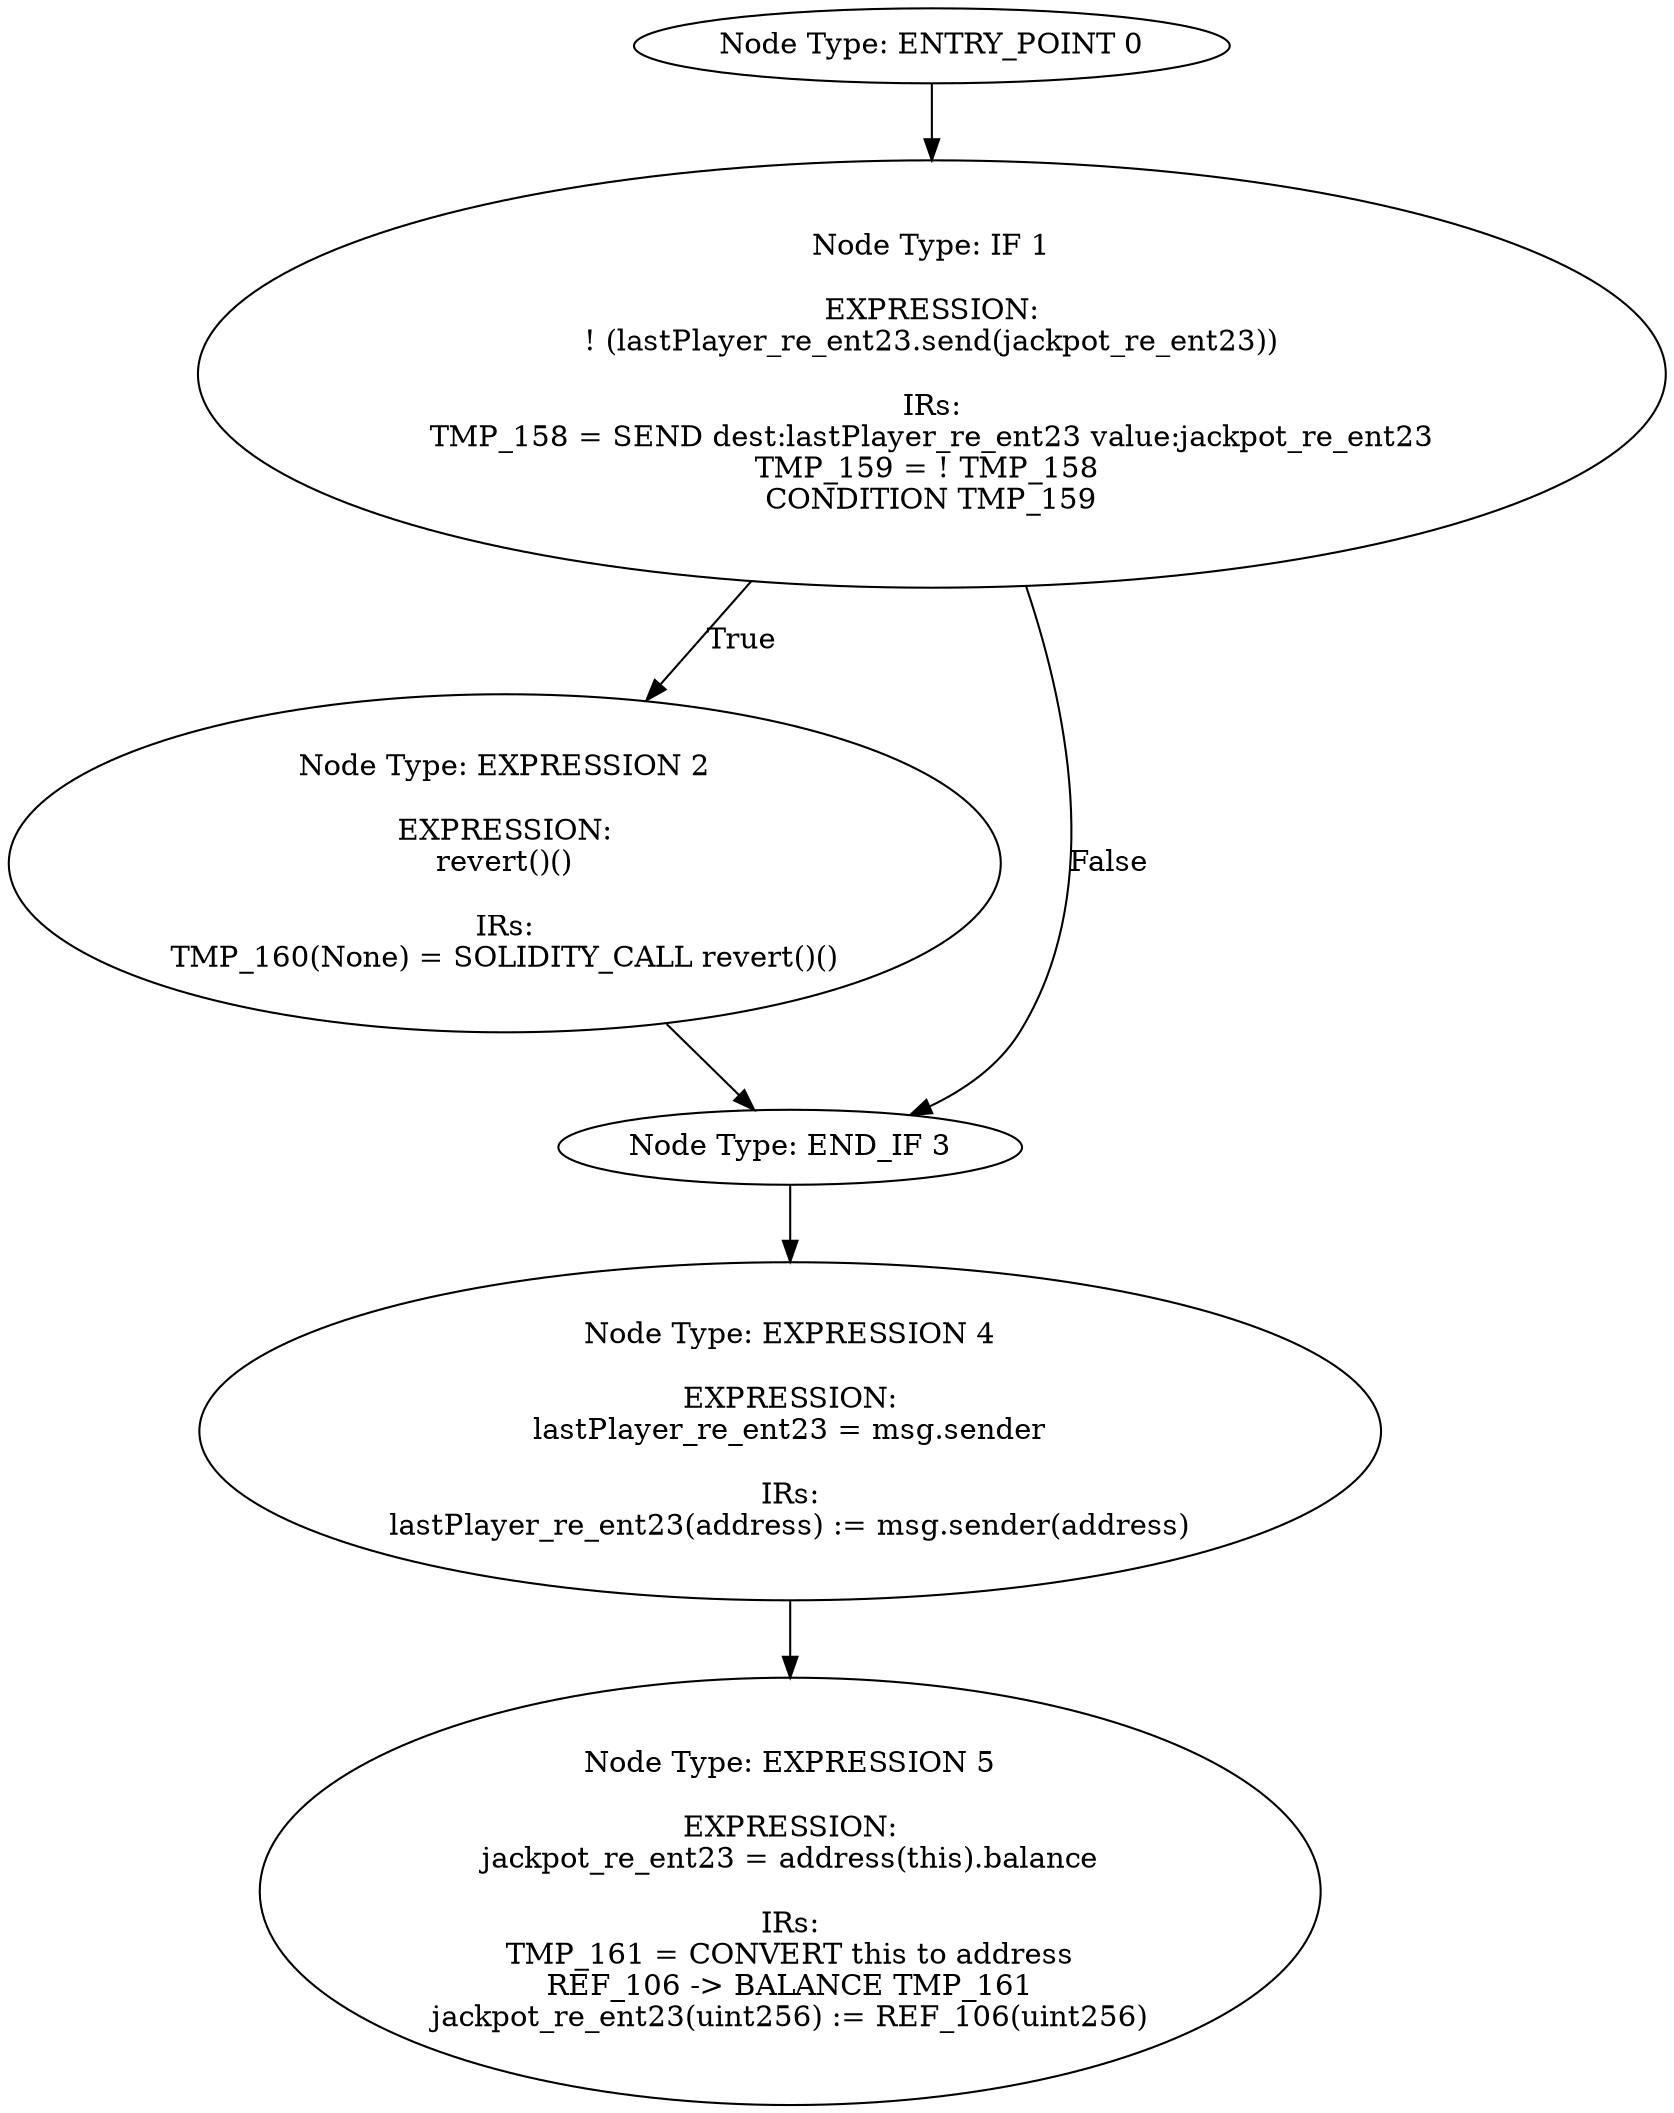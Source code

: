 digraph{
0[label="Node Type: ENTRY_POINT 0
"];
0->1;
1[label="Node Type: IF 1

EXPRESSION:
! (lastPlayer_re_ent23.send(jackpot_re_ent23))

IRs:
TMP_158 = SEND dest:lastPlayer_re_ent23 value:jackpot_re_ent23
TMP_159 = ! TMP_158 
CONDITION TMP_159"];
1->2[label="True"];
1->3[label="False"];
2[label="Node Type: EXPRESSION 2

EXPRESSION:
revert()()

IRs:
TMP_160(None) = SOLIDITY_CALL revert()()"];
2->3;
3[label="Node Type: END_IF 3
"];
3->4;
4[label="Node Type: EXPRESSION 4

EXPRESSION:
lastPlayer_re_ent23 = msg.sender

IRs:
lastPlayer_re_ent23(address) := msg.sender(address)"];
4->5;
5[label="Node Type: EXPRESSION 5

EXPRESSION:
jackpot_re_ent23 = address(this).balance

IRs:
TMP_161 = CONVERT this to address
REF_106 -> BALANCE TMP_161
jackpot_re_ent23(uint256) := REF_106(uint256)"];
}
